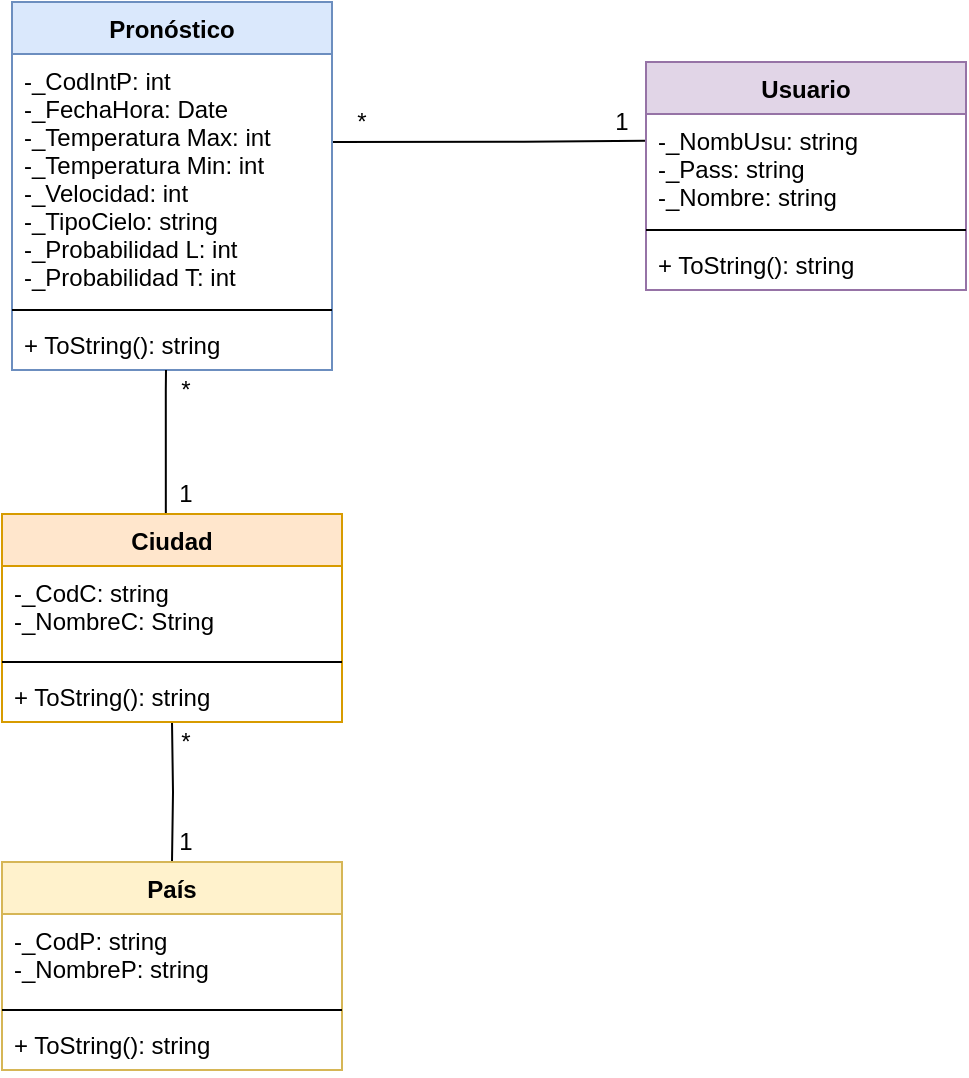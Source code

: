 <mxfile version="16.5.1" type="device"><diagram id="C5RBs43oDa-KdzZeNtuy" name="Page-1"><mxGraphModel dx="1278" dy="649" grid="1" gridSize="10" guides="1" tooltips="1" connect="1" arrows="1" fold="1" page="1" pageScale="1" pageWidth="827" pageHeight="1169" math="0" shadow="0"><root><mxCell id="WIyWlLk6GJQsqaUBKTNV-0"/><mxCell id="WIyWlLk6GJQsqaUBKTNV-1" parent="WIyWlLk6GJQsqaUBKTNV-0"/><mxCell id="9SSzZrDHK_U1toqKZVa7-0" style="edgeStyle=orthogonalEdgeStyle;rounded=0;orthogonalLoop=1;jettySize=auto;html=1;entryX=0;entryY=0.248;entryDx=0;entryDy=0;entryPerimeter=0;endArrow=none;endFill=0;exitX=0.12;exitY=0.997;exitDx=0;exitDy=0;exitPerimeter=0;" parent="WIyWlLk6GJQsqaUBKTNV-1" source="CRjJn2EyuZN33TeYAJD3-5" target="tJOIjlR3mDqbvzeGLl-z-7" edge="1"><mxGeometry relative="1" as="geometry"><mxPoint x="360" y="369" as="sourcePoint"/><Array as="points"><mxPoint x="451" y="370"/></Array></mxGeometry></mxCell><mxCell id="zkfFHV4jXpPFQw0GAbJ--0" value="Pronóstico" style="swimlane;fontStyle=1;align=center;verticalAlign=top;childLayout=stackLayout;horizontal=1;startSize=26;horizontalStack=0;resizeParent=1;resizeLast=0;collapsible=1;marginBottom=0;rounded=0;shadow=0;strokeWidth=1;fillColor=#dae8fc;strokeColor=#6c8ebf;" parent="WIyWlLk6GJQsqaUBKTNV-1" vertex="1"><mxGeometry x="195" y="300" width="160" height="184" as="geometry"><mxRectangle x="230" y="140" width="160" height="26" as="alternateBounds"/></mxGeometry></mxCell><mxCell id="zkfFHV4jXpPFQw0GAbJ--1" value="-_CodIntP: int&#10;-_FechaHora: Date&#10;-_Temperatura Max: int&#10;-_Temperatura Min: int&#10;-_Velocidad: int &#10;-_TipoCielo: string&#10;-_Probabilidad L: int&#10;-_Probabilidad T: int" style="text;align=left;verticalAlign=top;spacingLeft=4;spacingRight=4;overflow=hidden;rotatable=0;points=[[0,0.5],[1,0.5]];portConstraint=eastwest;" parent="zkfFHV4jXpPFQw0GAbJ--0" vertex="1"><mxGeometry y="26" width="160" height="124" as="geometry"/></mxCell><mxCell id="zkfFHV4jXpPFQw0GAbJ--4" value="" style="line;html=1;strokeWidth=1;align=left;verticalAlign=middle;spacingTop=-1;spacingLeft=3;spacingRight=3;rotatable=0;labelPosition=right;points=[];portConstraint=eastwest;" parent="zkfFHV4jXpPFQw0GAbJ--0" vertex="1"><mxGeometry y="150" width="160" height="8" as="geometry"/></mxCell><mxCell id="tJOIjlR3mDqbvzeGLl-z-1" value="+ ToString(): string" style="text;align=left;verticalAlign=top;spacingLeft=4;spacingRight=4;overflow=hidden;rotatable=0;points=[[0,0.5],[1,0.5]];portConstraint=eastwest;" parent="zkfFHV4jXpPFQw0GAbJ--0" vertex="1"><mxGeometry y="158" width="160" height="26" as="geometry"/></mxCell><mxCell id="CRjJn2EyuZN33TeYAJD3-0" style="edgeStyle=orthogonalEdgeStyle;rounded=0;orthogonalLoop=1;jettySize=auto;html=1;endArrow=none;endFill=0;exitX=0.512;exitY=0.001;exitDx=0;exitDy=0;exitPerimeter=0;entryX=0.25;entryY=0;entryDx=0;entryDy=0;" parent="WIyWlLk6GJQsqaUBKTNV-1" target="CRjJn2EyuZN33TeYAJD3-8" edge="1"><mxGeometry relative="1" as="geometry"><mxPoint x="271.92" y="556.06" as="sourcePoint"/><mxPoint x="272" y="510" as="targetPoint"/><Array as="points"><mxPoint x="272" y="494"/><mxPoint x="272" y="494"/></Array></mxGeometry></mxCell><mxCell id="tJOIjlR3mDqbvzeGLl-z-6" value="Usuario" style="swimlane;fontStyle=1;align=center;verticalAlign=top;childLayout=stackLayout;horizontal=1;startSize=26;horizontalStack=0;resizeParent=1;resizeLast=0;collapsible=1;marginBottom=0;rounded=0;shadow=0;strokeWidth=1;fillColor=#e1d5e7;strokeColor=#9673a6;" parent="WIyWlLk6GJQsqaUBKTNV-1" vertex="1"><mxGeometry x="512" y="330" width="160" height="114" as="geometry"><mxRectangle x="340" y="380" width="170" height="26" as="alternateBounds"/></mxGeometry></mxCell><mxCell id="tJOIjlR3mDqbvzeGLl-z-7" value="-_NombUsu: string&#10;-_Pass: string&#10;-_Nombre: string&#10;" style="text;align=left;verticalAlign=top;spacingLeft=4;spacingRight=4;overflow=hidden;rotatable=0;points=[[0,0.5],[1,0.5]];portConstraint=eastwest;" parent="tJOIjlR3mDqbvzeGLl-z-6" vertex="1"><mxGeometry y="26" width="160" height="54" as="geometry"/></mxCell><mxCell id="tJOIjlR3mDqbvzeGLl-z-8" value="" style="line;html=1;strokeWidth=1;align=left;verticalAlign=middle;spacingTop=-1;spacingLeft=3;spacingRight=3;rotatable=0;labelPosition=right;points=[];portConstraint=eastwest;" parent="tJOIjlR3mDqbvzeGLl-z-6" vertex="1"><mxGeometry y="80" width="160" height="8" as="geometry"/></mxCell><mxCell id="s0ypsIDHMSFWnBCWiZ9h-0" value="+ ToString(): string" style="text;align=left;verticalAlign=top;spacingLeft=4;spacingRight=4;overflow=hidden;rotatable=0;points=[[0,0.5],[1,0.5]];portConstraint=eastwest;" parent="tJOIjlR3mDqbvzeGLl-z-6" vertex="1"><mxGeometry y="88" width="160" height="26" as="geometry"/></mxCell><mxCell id="5DPdLOaWdyhXZwkimZWx-2" style="edgeStyle=orthogonalEdgeStyle;rounded=0;orthogonalLoop=1;jettySize=auto;html=1;entryX=0.5;entryY=0.994;entryDx=0;entryDy=0;entryPerimeter=0;endArrow=none;endFill=0;" parent="WIyWlLk6GJQsqaUBKTNV-1" target="9SSzZrDHK_U1toqKZVa7-6" edge="1"><mxGeometry relative="1" as="geometry"><mxPoint x="275" y="730" as="sourcePoint"/><mxPoint x="275.76" y="616.988" as="targetPoint"/></mxGeometry></mxCell><mxCell id="tJOIjlR3mDqbvzeGLl-z-25" value="País" style="swimlane;fontStyle=1;align=center;verticalAlign=top;childLayout=stackLayout;horizontal=1;startSize=26;horizontalStack=0;resizeParent=1;resizeLast=0;collapsible=1;marginBottom=0;rounded=0;shadow=0;strokeWidth=1;fillColor=#fff2cc;strokeColor=#d6b656;" parent="WIyWlLk6GJQsqaUBKTNV-1" vertex="1"><mxGeometry x="190" y="730" width="170" height="104" as="geometry"><mxRectangle x="340" y="380" width="170" height="26" as="alternateBounds"/></mxGeometry></mxCell><mxCell id="tJOIjlR3mDqbvzeGLl-z-26" value="-_CodP: string&#10;-_NombreP: string" style="text;align=left;verticalAlign=top;spacingLeft=4;spacingRight=4;overflow=hidden;rotatable=0;points=[[0,0.5],[1,0.5]];portConstraint=eastwest;" parent="tJOIjlR3mDqbvzeGLl-z-25" vertex="1"><mxGeometry y="26" width="170" height="44" as="geometry"/></mxCell><mxCell id="tJOIjlR3mDqbvzeGLl-z-27" value="" style="line;html=1;strokeWidth=1;align=left;verticalAlign=middle;spacingTop=-1;spacingLeft=3;spacingRight=3;rotatable=0;labelPosition=right;points=[];portConstraint=eastwest;" parent="tJOIjlR3mDqbvzeGLl-z-25" vertex="1"><mxGeometry y="70" width="170" height="8" as="geometry"/></mxCell><mxCell id="tJOIjlR3mDqbvzeGLl-z-28" value="+ ToString(): string" style="text;align=left;verticalAlign=top;spacingLeft=4;spacingRight=4;overflow=hidden;rotatable=0;points=[[0,0.5],[1,0.5]];portConstraint=eastwest;" parent="tJOIjlR3mDqbvzeGLl-z-25" vertex="1"><mxGeometry y="78" width="170" height="26" as="geometry"/></mxCell><mxCell id="CRjJn2EyuZN33TeYAJD3-4" value="1" style="text;html=1;strokeColor=none;fillColor=none;align=center;verticalAlign=middle;whiteSpace=wrap;rounded=0;" parent="WIyWlLk6GJQsqaUBKTNV-1" vertex="1"><mxGeometry x="480" y="350" width="40" height="20" as="geometry"/></mxCell><mxCell id="CRjJn2EyuZN33TeYAJD3-5" value="*" style="text;html=1;strokeColor=none;fillColor=none;align=center;verticalAlign=middle;whiteSpace=wrap;rounded=0;" parent="WIyWlLk6GJQsqaUBKTNV-1" vertex="1"><mxGeometry x="350" y="350" width="40" height="20" as="geometry"/></mxCell><mxCell id="CRjJn2EyuZN33TeYAJD3-8" value="*" style="text;html=1;strokeColor=none;fillColor=none;align=center;verticalAlign=middle;whiteSpace=wrap;rounded=0;" parent="WIyWlLk6GJQsqaUBKTNV-1" vertex="1"><mxGeometry x="262" y="484" width="40" height="20" as="geometry"/></mxCell><mxCell id="CRjJn2EyuZN33TeYAJD3-10" value="1" style="text;html=1;strokeColor=none;fillColor=none;align=center;verticalAlign=middle;whiteSpace=wrap;rounded=0;" parent="WIyWlLk6GJQsqaUBKTNV-1" vertex="1"><mxGeometry x="262" y="536" width="40" height="20" as="geometry"/></mxCell><mxCell id="9SSzZrDHK_U1toqKZVa7-1" value="*" style="text;html=1;strokeColor=none;fillColor=none;align=center;verticalAlign=middle;whiteSpace=wrap;rounded=0;" parent="WIyWlLk6GJQsqaUBKTNV-1" vertex="1"><mxGeometry x="262" y="660" width="40" height="20" as="geometry"/></mxCell><mxCell id="9SSzZrDHK_U1toqKZVa7-2" value="1" style="text;html=1;strokeColor=none;fillColor=none;align=center;verticalAlign=middle;whiteSpace=wrap;rounded=0;" parent="WIyWlLk6GJQsqaUBKTNV-1" vertex="1"><mxGeometry x="262" y="710" width="40" height="20" as="geometry"/></mxCell><mxCell id="9SSzZrDHK_U1toqKZVa7-3" value="Ciudad" style="swimlane;fontStyle=1;align=center;verticalAlign=top;childLayout=stackLayout;horizontal=1;startSize=26;horizontalStack=0;resizeParent=1;resizeLast=0;collapsible=1;marginBottom=0;rounded=0;shadow=0;strokeWidth=1;fillColor=#ffe6cc;strokeColor=#d79b00;" parent="WIyWlLk6GJQsqaUBKTNV-1" vertex="1"><mxGeometry x="190" y="556" width="170" height="104" as="geometry"><mxRectangle x="340" y="380" width="170" height="26" as="alternateBounds"/></mxGeometry></mxCell><mxCell id="9SSzZrDHK_U1toqKZVa7-4" value="-_CodC: string&#10;-_NombreC: String" style="text;align=left;verticalAlign=top;spacingLeft=4;spacingRight=4;overflow=hidden;rotatable=0;points=[[0,0.5],[1,0.5]];portConstraint=eastwest;" parent="9SSzZrDHK_U1toqKZVa7-3" vertex="1"><mxGeometry y="26" width="170" height="44" as="geometry"/></mxCell><mxCell id="9SSzZrDHK_U1toqKZVa7-5" value="" style="line;html=1;strokeWidth=1;align=left;verticalAlign=middle;spacingTop=-1;spacingLeft=3;spacingRight=3;rotatable=0;labelPosition=right;points=[];portConstraint=eastwest;" parent="9SSzZrDHK_U1toqKZVa7-3" vertex="1"><mxGeometry y="70" width="170" height="8" as="geometry"/></mxCell><mxCell id="9SSzZrDHK_U1toqKZVa7-6" value="+ ToString(): string" style="text;align=left;verticalAlign=top;spacingLeft=4;spacingRight=4;overflow=hidden;rotatable=0;points=[[0,0.5],[1,0.5]];portConstraint=eastwest;" parent="9SSzZrDHK_U1toqKZVa7-3" vertex="1"><mxGeometry y="78" width="170" height="26" as="geometry"/></mxCell></root></mxGraphModel></diagram></mxfile>